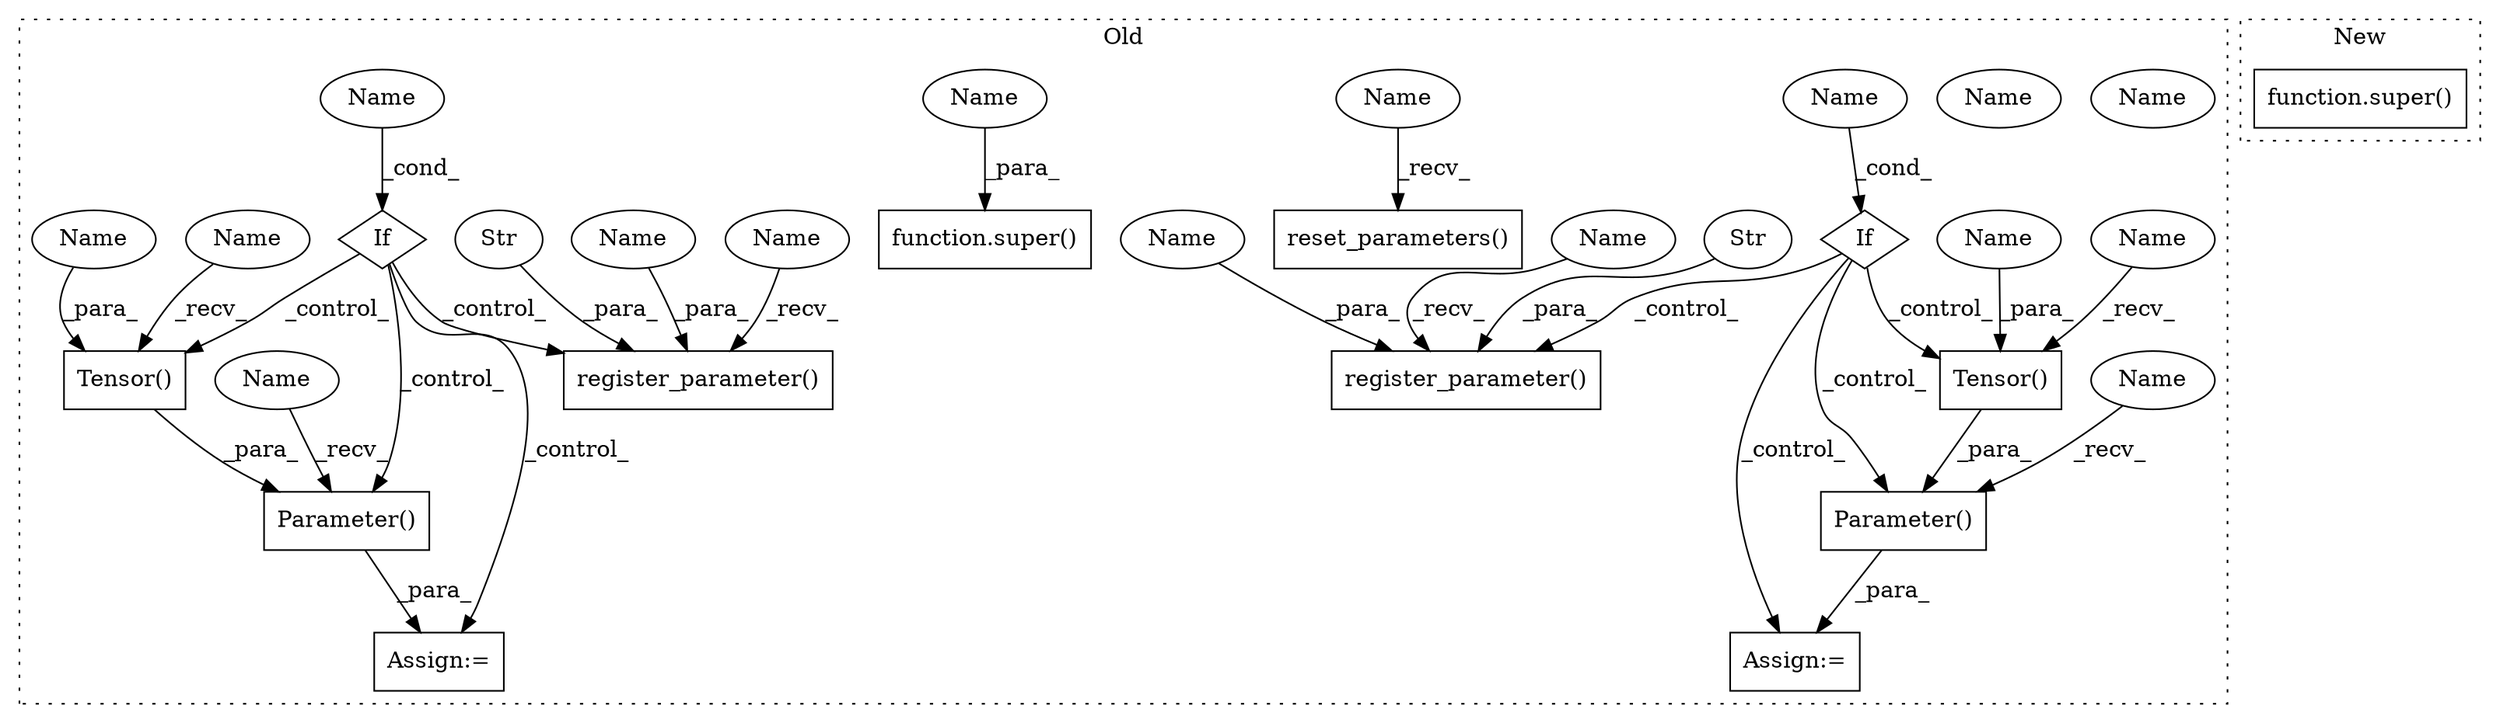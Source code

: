 digraph G {
subgraph cluster0 {
1 [label="Parameter()" a="75" s="2235,2278" l="13,1" shape="box"];
3 [label="Parameter()" a="75" s="2393,2426" l="13,1" shape="box"];
4 [label="If" a="96" s="2197,2206" l="3,15" shape="diamond"];
5 [label="Tensor()" a="75" s="2406,2425" l="10,1" shape="box"];
6 [label="If" a="96" s="2359,2366" l="3,15" shape="diamond"];
7 [label="Tensor()" a="75" s="2248,2277" l="10,1" shape="box"];
8 [label="Name" a="87" s="2362" l="4" shape="ellipse"];
9 [label="Name" a="87" s="2200" l="6" shape="ellipse"];
10 [label="Assign:=" a="68" s="2390" l="3" shape="box"];
11 [label="Assign:=" a="68" s="2232" l="3" shape="box"];
12 [label="register_parameter()" a="75" s="2456,2492" l="24,1" shape="box"];
13 [label="function.super()" a="75" s="2072,2090" l="6,1" shape="box"];
14 [label="Str" a="66" s="2480" l="6" shape="ellipse"];
15 [label="register_parameter()" a="75" s="2308,2346" l="24,1" shape="box"];
16 [label="Str" a="66" s="2332" l="8" shape="ellipse"];
17 [label="reset_parameters()" a="75" s="2505" l="23" shape="box"];
18 [label="Name" a="87" s="2406" l="2" shape="ellipse"];
19 [label="Name" a="87" s="2248" l="2" shape="ellipse"];
20 [label="Name" a="87" s="2308" l="4" shape="ellipse"];
21 [label="Name" a="87" s="2505" l="4" shape="ellipse"];
22 [label="Name" a="87" s="2456" l="4" shape="ellipse"];
23 [label="Name" a="87" s="2086" l="4" shape="ellipse"];
24 [label="Name" a="87" s="2393" l="2" shape="ellipse"];
25 [label="Name" a="87" s="2235" l="2" shape="ellipse"];
26 [label="Name" a="87" s="2416" l="9" shape="ellipse"];
27 [label="Name" a="87" s="2268" l="9" shape="ellipse"];
28 [label="Name" a="87" s="2200" l="6" shape="ellipse"];
29 [label="Name" a="87" s="2362" l="4" shape="ellipse"];
30 [label="Name" a="87" s="2488" l="4" shape="ellipse"];
31 [label="Name" a="87" s="2342" l="4" shape="ellipse"];
label = "Old";
style="dotted";
}
subgraph cluster1 {
2 [label="function.super()" a="75" s="3217" l="7" shape="box"];
label = "New";
style="dotted";
}
1 -> 11 [label="_para_"];
3 -> 10 [label="_para_"];
4 -> 1 [label="_control_"];
4 -> 15 [label="_control_"];
4 -> 7 [label="_control_"];
4 -> 11 [label="_control_"];
5 -> 3 [label="_para_"];
6 -> 12 [label="_control_"];
6 -> 3 [label="_control_"];
6 -> 10 [label="_control_"];
6 -> 5 [label="_control_"];
7 -> 1 [label="_para_"];
14 -> 12 [label="_para_"];
16 -> 15 [label="_para_"];
18 -> 5 [label="_recv_"];
19 -> 7 [label="_recv_"];
20 -> 15 [label="_recv_"];
21 -> 17 [label="_recv_"];
22 -> 12 [label="_recv_"];
23 -> 13 [label="_para_"];
24 -> 3 [label="_recv_"];
25 -> 1 [label="_recv_"];
26 -> 5 [label="_para_"];
27 -> 7 [label="_para_"];
28 -> 4 [label="_cond_"];
29 -> 6 [label="_cond_"];
30 -> 12 [label="_para_"];
31 -> 15 [label="_para_"];
}